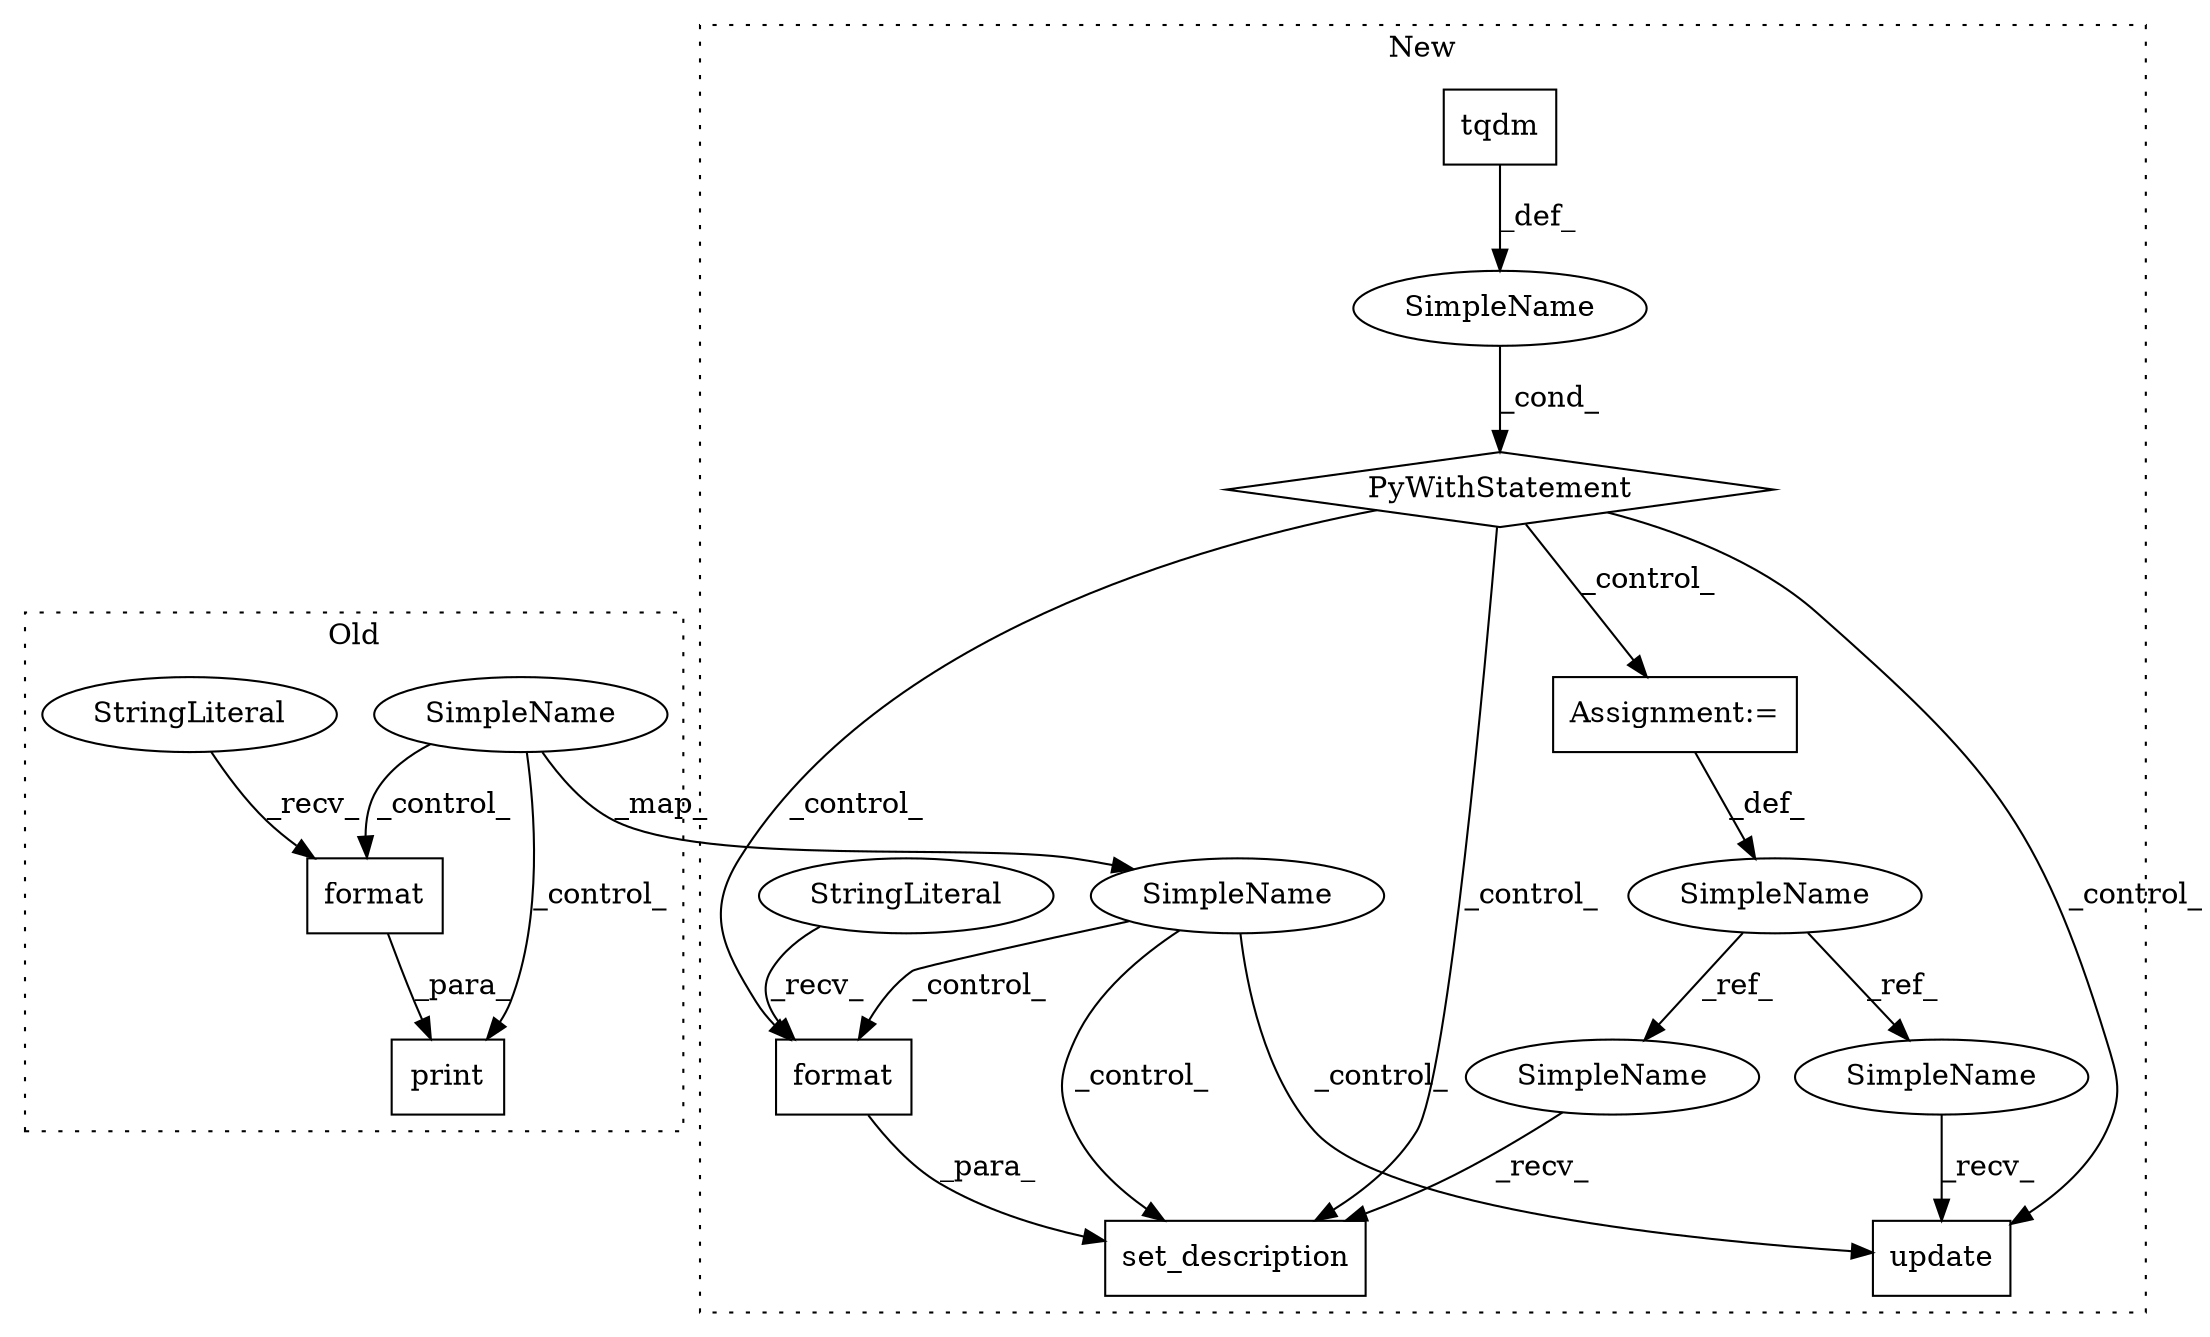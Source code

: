 digraph G {
subgraph cluster0 {
1 [label="format" a="32" s="7935,7989" l="7,1" shape="box"];
7 [label="SimpleName" a="42" s="6512" l="1" shape="ellipse"];
11 [label="StringLiteral" a="45" s="7778" l="156" shape="ellipse"];
13 [label="print" a="32" s="7772,7990" l="6,1" shape="box"];
label = "Old";
style="dotted";
}
subgraph cluster1 {
2 [label="set_description" a="32" s="8115,8224" l="16,1" shape="box"];
3 [label="SimpleName" a="42" s="" l="" shape="ellipse"];
4 [label="PyWithStatement" a="104" s="6689,6719" l="10,2" shape="diamond"];
5 [label="update" a="32" s="8240,8262" l="7,1" shape="box"];
6 [label="SimpleName" a="42" s="6830" l="1" shape="ellipse"];
8 [label="format" a="32" s="8182,8223" l="7,1" shape="box"];
9 [label="SimpleName" a="42" s="6733" l="4" shape="ellipse"];
10 [label="StringLiteral" a="45" s="8131" l="50" shape="ellipse"];
12 [label="tqdm" a="32" s="6699,6718" l="5,1" shape="box"];
14 [label="Assignment:=" a="7" s="6733" l="4" shape="box"];
15 [label="SimpleName" a="42" s="8235" l="4" shape="ellipse"];
16 [label="SimpleName" a="42" s="8110" l="4" shape="ellipse"];
label = "New";
style="dotted";
}
1 -> 13 [label="_para_"];
3 -> 4 [label="_cond_"];
4 -> 8 [label="_control_"];
4 -> 14 [label="_control_"];
4 -> 5 [label="_control_"];
4 -> 2 [label="_control_"];
6 -> 2 [label="_control_"];
6 -> 5 [label="_control_"];
6 -> 8 [label="_control_"];
7 -> 1 [label="_control_"];
7 -> 13 [label="_control_"];
7 -> 6 [label="_map_"];
8 -> 2 [label="_para_"];
9 -> 15 [label="_ref_"];
9 -> 16 [label="_ref_"];
10 -> 8 [label="_recv_"];
11 -> 1 [label="_recv_"];
12 -> 3 [label="_def_"];
14 -> 9 [label="_def_"];
15 -> 5 [label="_recv_"];
16 -> 2 [label="_recv_"];
}